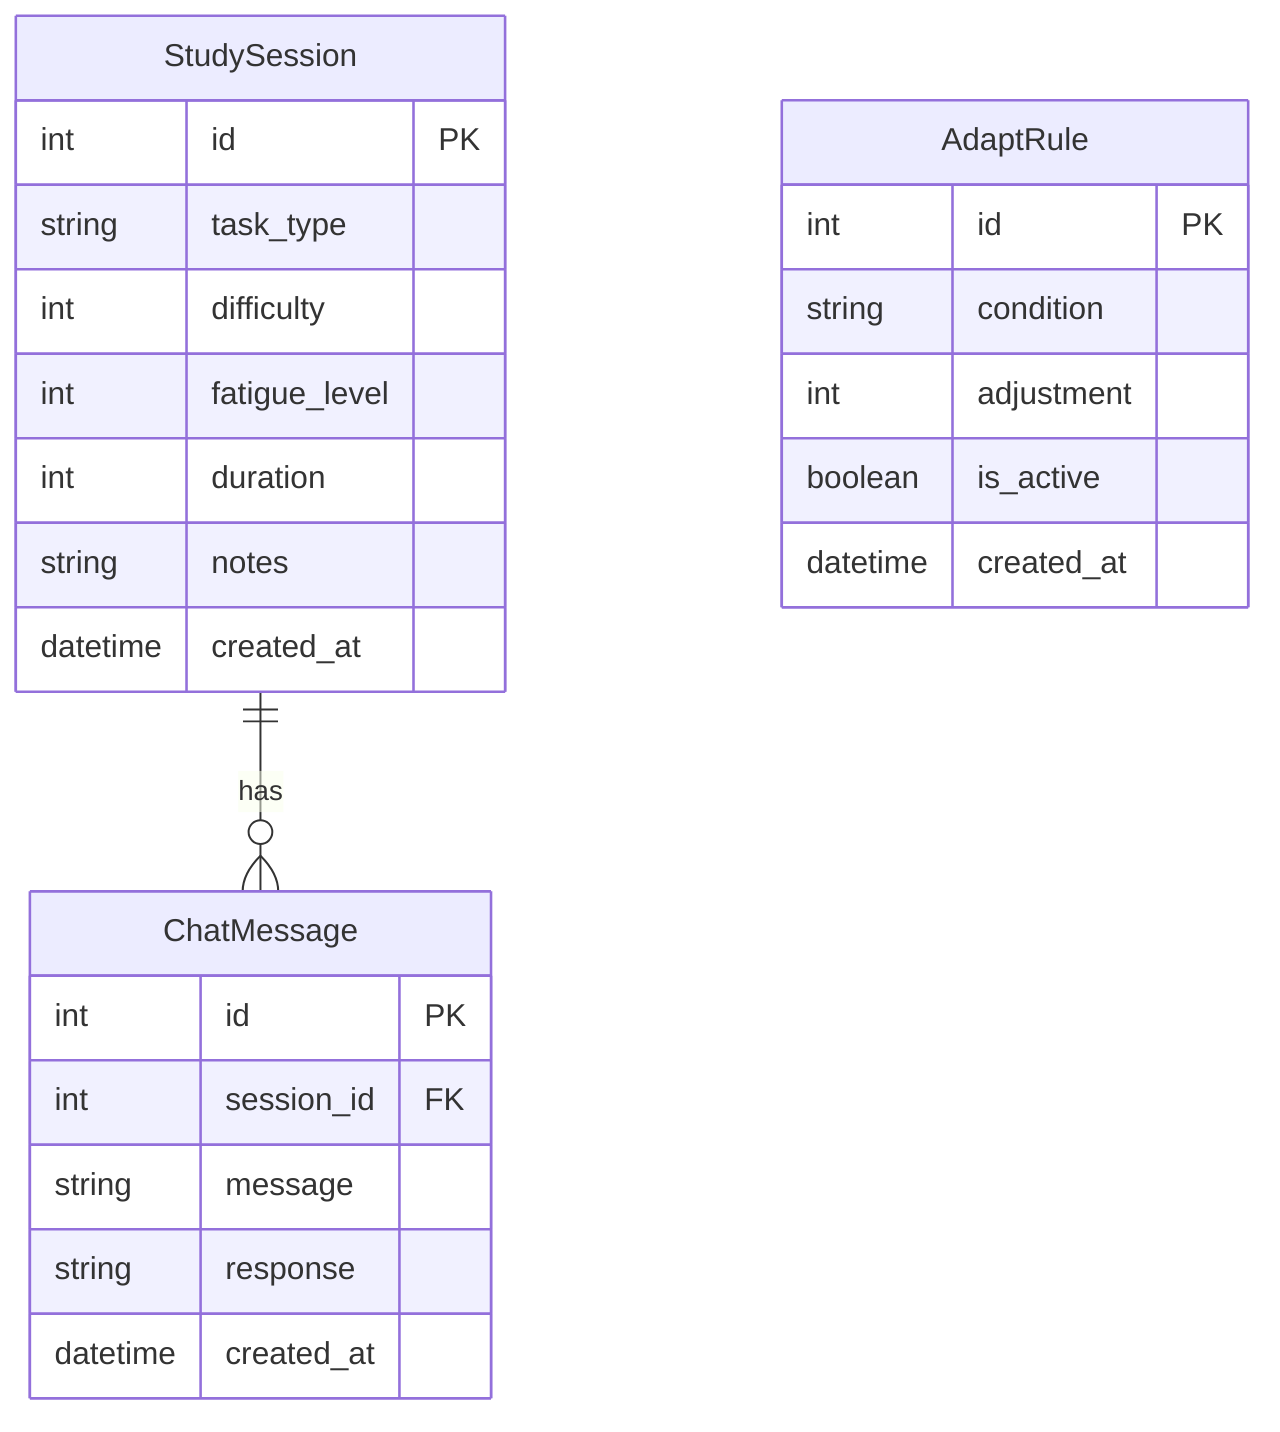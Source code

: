 erDiagram
    StudySession {
        int id PK
        string task_type
        int difficulty
        int fatigue_level
        int duration
        string notes
        datetime created_at
    }

    AdaptRule {
        int id PK
        string condition
        int adjustment
        boolean is_active
        datetime created_at
    }

    ChatMessage {
        int id PK
        int session_id FK
        string message
        string response
        datetime created_at
    }

    StudySession ||--o{ ChatMessage : "has"